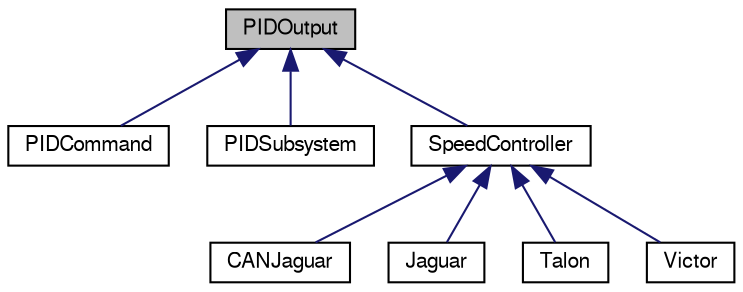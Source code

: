 digraph "PIDOutput"
{
  bgcolor="transparent";
  edge [fontname="FreeSans",fontsize="10",labelfontname="FreeSans",labelfontsize="10"];
  node [fontname="FreeSans",fontsize="10",shape=record];
  Node1 [label="PIDOutput",height=0.2,width=0.4,color="black", fillcolor="grey75", style="filled" fontcolor="black"];
  Node1 -> Node2 [dir="back",color="midnightblue",fontsize="10",style="solid",fontname="FreeSans"];
  Node2 [label="PIDCommand",height=0.2,width=0.4,color="black",URL="$class_p_i_d_command.html"];
  Node1 -> Node3 [dir="back",color="midnightblue",fontsize="10",style="solid",fontname="FreeSans"];
  Node3 [label="PIDSubsystem",height=0.2,width=0.4,color="black",URL="$class_p_i_d_subsystem.html"];
  Node1 -> Node4 [dir="back",color="midnightblue",fontsize="10",style="solid",fontname="FreeSans"];
  Node4 [label="SpeedController",height=0.2,width=0.4,color="black",URL="$class_speed_controller.html"];
  Node4 -> Node5 [dir="back",color="midnightblue",fontsize="10",style="solid",fontname="FreeSans"];
  Node5 [label="CANJaguar",height=0.2,width=0.4,color="black",URL="$class_c_a_n_jaguar.html"];
  Node4 -> Node6 [dir="back",color="midnightblue",fontsize="10",style="solid",fontname="FreeSans"];
  Node6 [label="Jaguar",height=0.2,width=0.4,color="black",URL="$class_jaguar.html"];
  Node4 -> Node7 [dir="back",color="midnightblue",fontsize="10",style="solid",fontname="FreeSans"];
  Node7 [label="Talon",height=0.2,width=0.4,color="black",URL="$class_talon.html"];
  Node4 -> Node8 [dir="back",color="midnightblue",fontsize="10",style="solid",fontname="FreeSans"];
  Node8 [label="Victor",height=0.2,width=0.4,color="black",URL="$class_victor.html"];
}
